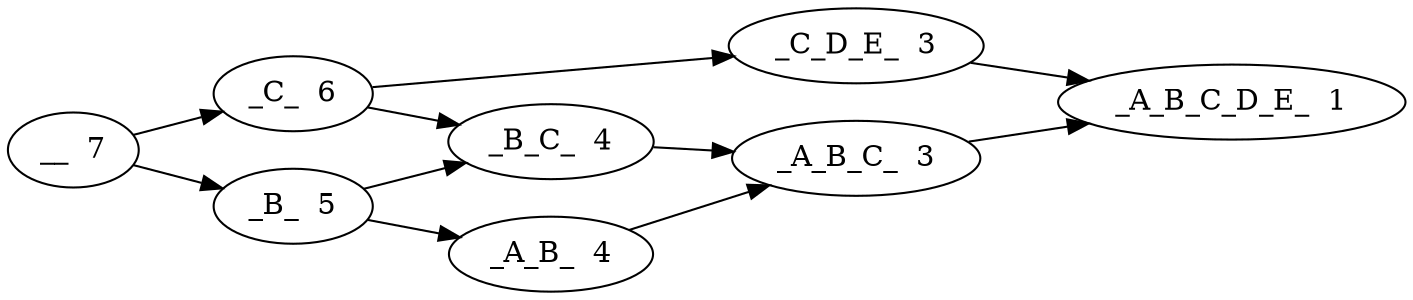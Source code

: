 strict digraph "" {
	graph [rankdir=LR];
	"__  7"	[weight=7];
	"_C_  6"	[weight=6];
	"__  7" -> "_C_  6"	[cost=0.22239242133644802];
	"_B_  5"	[weight=5];
	"__  7" -> "_B_  5"	[cost=0.4854268271702417];
	"_B_C_  4"	[weight=4];
	"_C_  6" -> "_B_C_  4"	[cost=0.5849625007211562];
	"_C_D_E_  3"	[weight=3];
	"_C_  6" -> "_C_D_E_  3"	[cost=1.0];
	"_B_  5" -> "_B_C_  4"	[cost=0.32192809488736235];
	"_A_B_  4"	[weight=4];
	"_B_  5" -> "_A_B_  4"	[cost=0.32192809488736235];
	"_A_B_C_  3"	[weight=3];
	"_B_C_  4" -> "_A_B_C_  3"	[cost=0.4150374992788437];
	"_A_B_  4" -> "_A_B_C_  3"	[cost=0.4150374992788437];
	"_A_B_C_D_E_  1"	[weight=1];
	"_A_B_C_  3" -> "_A_B_C_D_E_  1"	[cost=1.5849625007211563];
	"_C_D_E_  3" -> "_A_B_C_D_E_  1"	[cost=1.5849625007211563];
}
